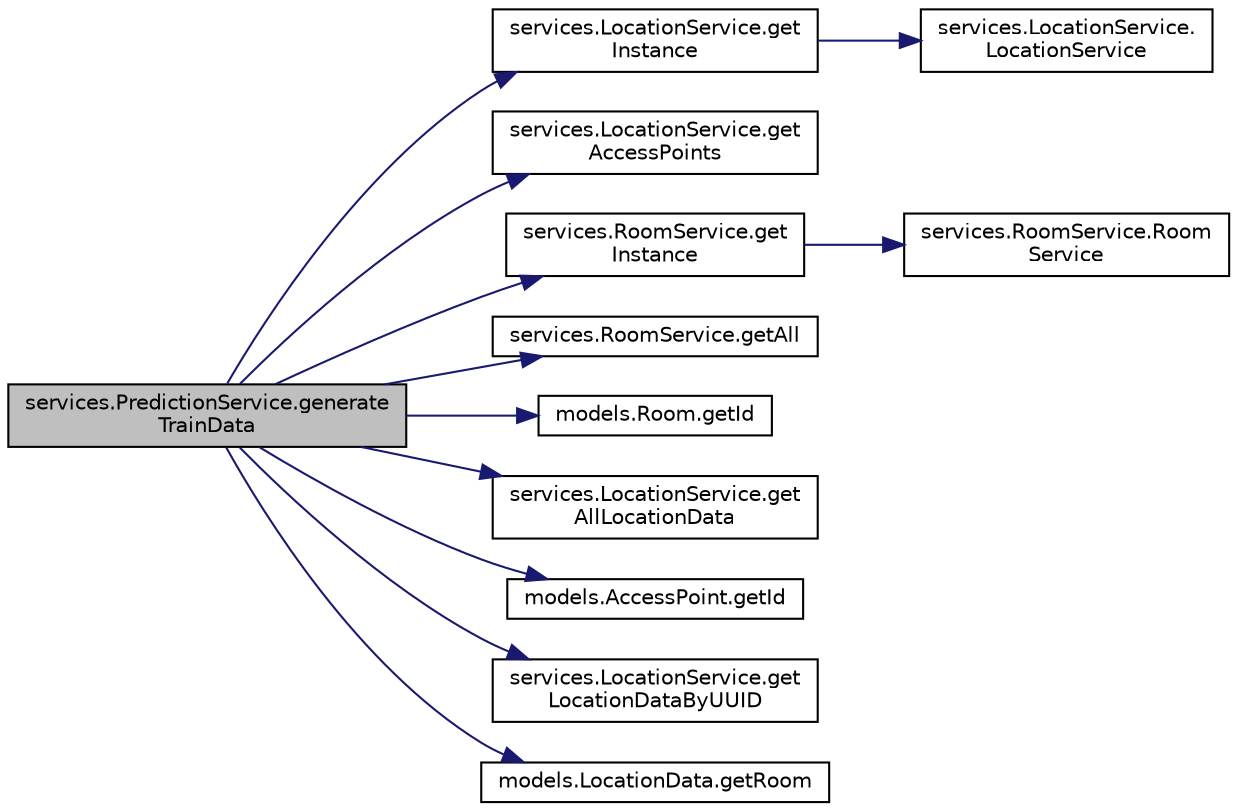 digraph "services.PredictionService.generateTrainData"
{
  edge [fontname="Helvetica",fontsize="10",labelfontname="Helvetica",labelfontsize="10"];
  node [fontname="Helvetica",fontsize="10",shape=record];
  rankdir="LR";
  Node13 [label="services.PredictionService.generate\lTrainData",height=0.2,width=0.4,color="black", fillcolor="grey75", style="filled", fontcolor="black"];
  Node13 -> Node14 [color="midnightblue",fontsize="10",style="solid",fontname="Helvetica"];
  Node14 [label="services.LocationService.get\lInstance",height=0.2,width=0.4,color="black", fillcolor="white", style="filled",URL="$classservices_1_1_location_service.html#aa8bbad3b03cffaf61749c7812d5ee938"];
  Node14 -> Node15 [color="midnightblue",fontsize="10",style="solid",fontname="Helvetica"];
  Node15 [label="services.LocationService.\lLocationService",height=0.2,width=0.4,color="black", fillcolor="white", style="filled",URL="$classservices_1_1_location_service.html#a85f8c2226b17fb1dbc11c707f4c8cd73"];
  Node13 -> Node16 [color="midnightblue",fontsize="10",style="solid",fontname="Helvetica"];
  Node16 [label="services.LocationService.get\lAccessPoints",height=0.2,width=0.4,color="black", fillcolor="white", style="filled",URL="$classservices_1_1_location_service.html#a03aad0851039778cf376564f6edec050"];
  Node13 -> Node17 [color="midnightblue",fontsize="10",style="solid",fontname="Helvetica"];
  Node17 [label="services.RoomService.get\lInstance",height=0.2,width=0.4,color="black", fillcolor="white", style="filled",URL="$classservices_1_1_room_service.html#adeddcdbaafe6b272b588002ff3d4d777"];
  Node17 -> Node18 [color="midnightblue",fontsize="10",style="solid",fontname="Helvetica"];
  Node18 [label="services.RoomService.Room\lService",height=0.2,width=0.4,color="black", fillcolor="white", style="filled",URL="$classservices_1_1_room_service.html#a6295cfa7e099005f2f90b9dd5fef09c6"];
  Node13 -> Node19 [color="midnightblue",fontsize="10",style="solid",fontname="Helvetica"];
  Node19 [label="services.RoomService.getAll",height=0.2,width=0.4,color="black", fillcolor="white", style="filled",URL="$classservices_1_1_room_service.html#a8638ce31ba01c962ea29c35afc824b4c"];
  Node13 -> Node20 [color="midnightblue",fontsize="10",style="solid",fontname="Helvetica"];
  Node20 [label="models.Room.getId",height=0.2,width=0.4,color="black", fillcolor="white", style="filled",URL="$classmodels_1_1_room.html#aaaad799593d83ad80c2dad8e5fe89386"];
  Node13 -> Node21 [color="midnightblue",fontsize="10",style="solid",fontname="Helvetica"];
  Node21 [label="services.LocationService.get\lAllLocationData",height=0.2,width=0.4,color="black", fillcolor="white", style="filled",URL="$classservices_1_1_location_service.html#a6f29b1e0b145567c82dbd4d74f8ccd4c"];
  Node13 -> Node22 [color="midnightblue",fontsize="10",style="solid",fontname="Helvetica"];
  Node22 [label="models.AccessPoint.getId",height=0.2,width=0.4,color="black", fillcolor="white", style="filled",URL="$classmodels_1_1_access_point.html#af5c5232bcfc26b75cee59fb801daf431"];
  Node13 -> Node23 [color="midnightblue",fontsize="10",style="solid",fontname="Helvetica"];
  Node23 [label="services.LocationService.get\lLocationDataByUUID",height=0.2,width=0.4,color="black", fillcolor="white", style="filled",URL="$classservices_1_1_location_service.html#abcd32ee2aca7c6455f13526d5717efd9"];
  Node13 -> Node24 [color="midnightblue",fontsize="10",style="solid",fontname="Helvetica"];
  Node24 [label="models.LocationData.getRoom",height=0.2,width=0.4,color="black", fillcolor="white", style="filled",URL="$classmodels_1_1_location_data.html#a41ae96bf5be7e4cca7d1cd6f511cfc9f"];
}
